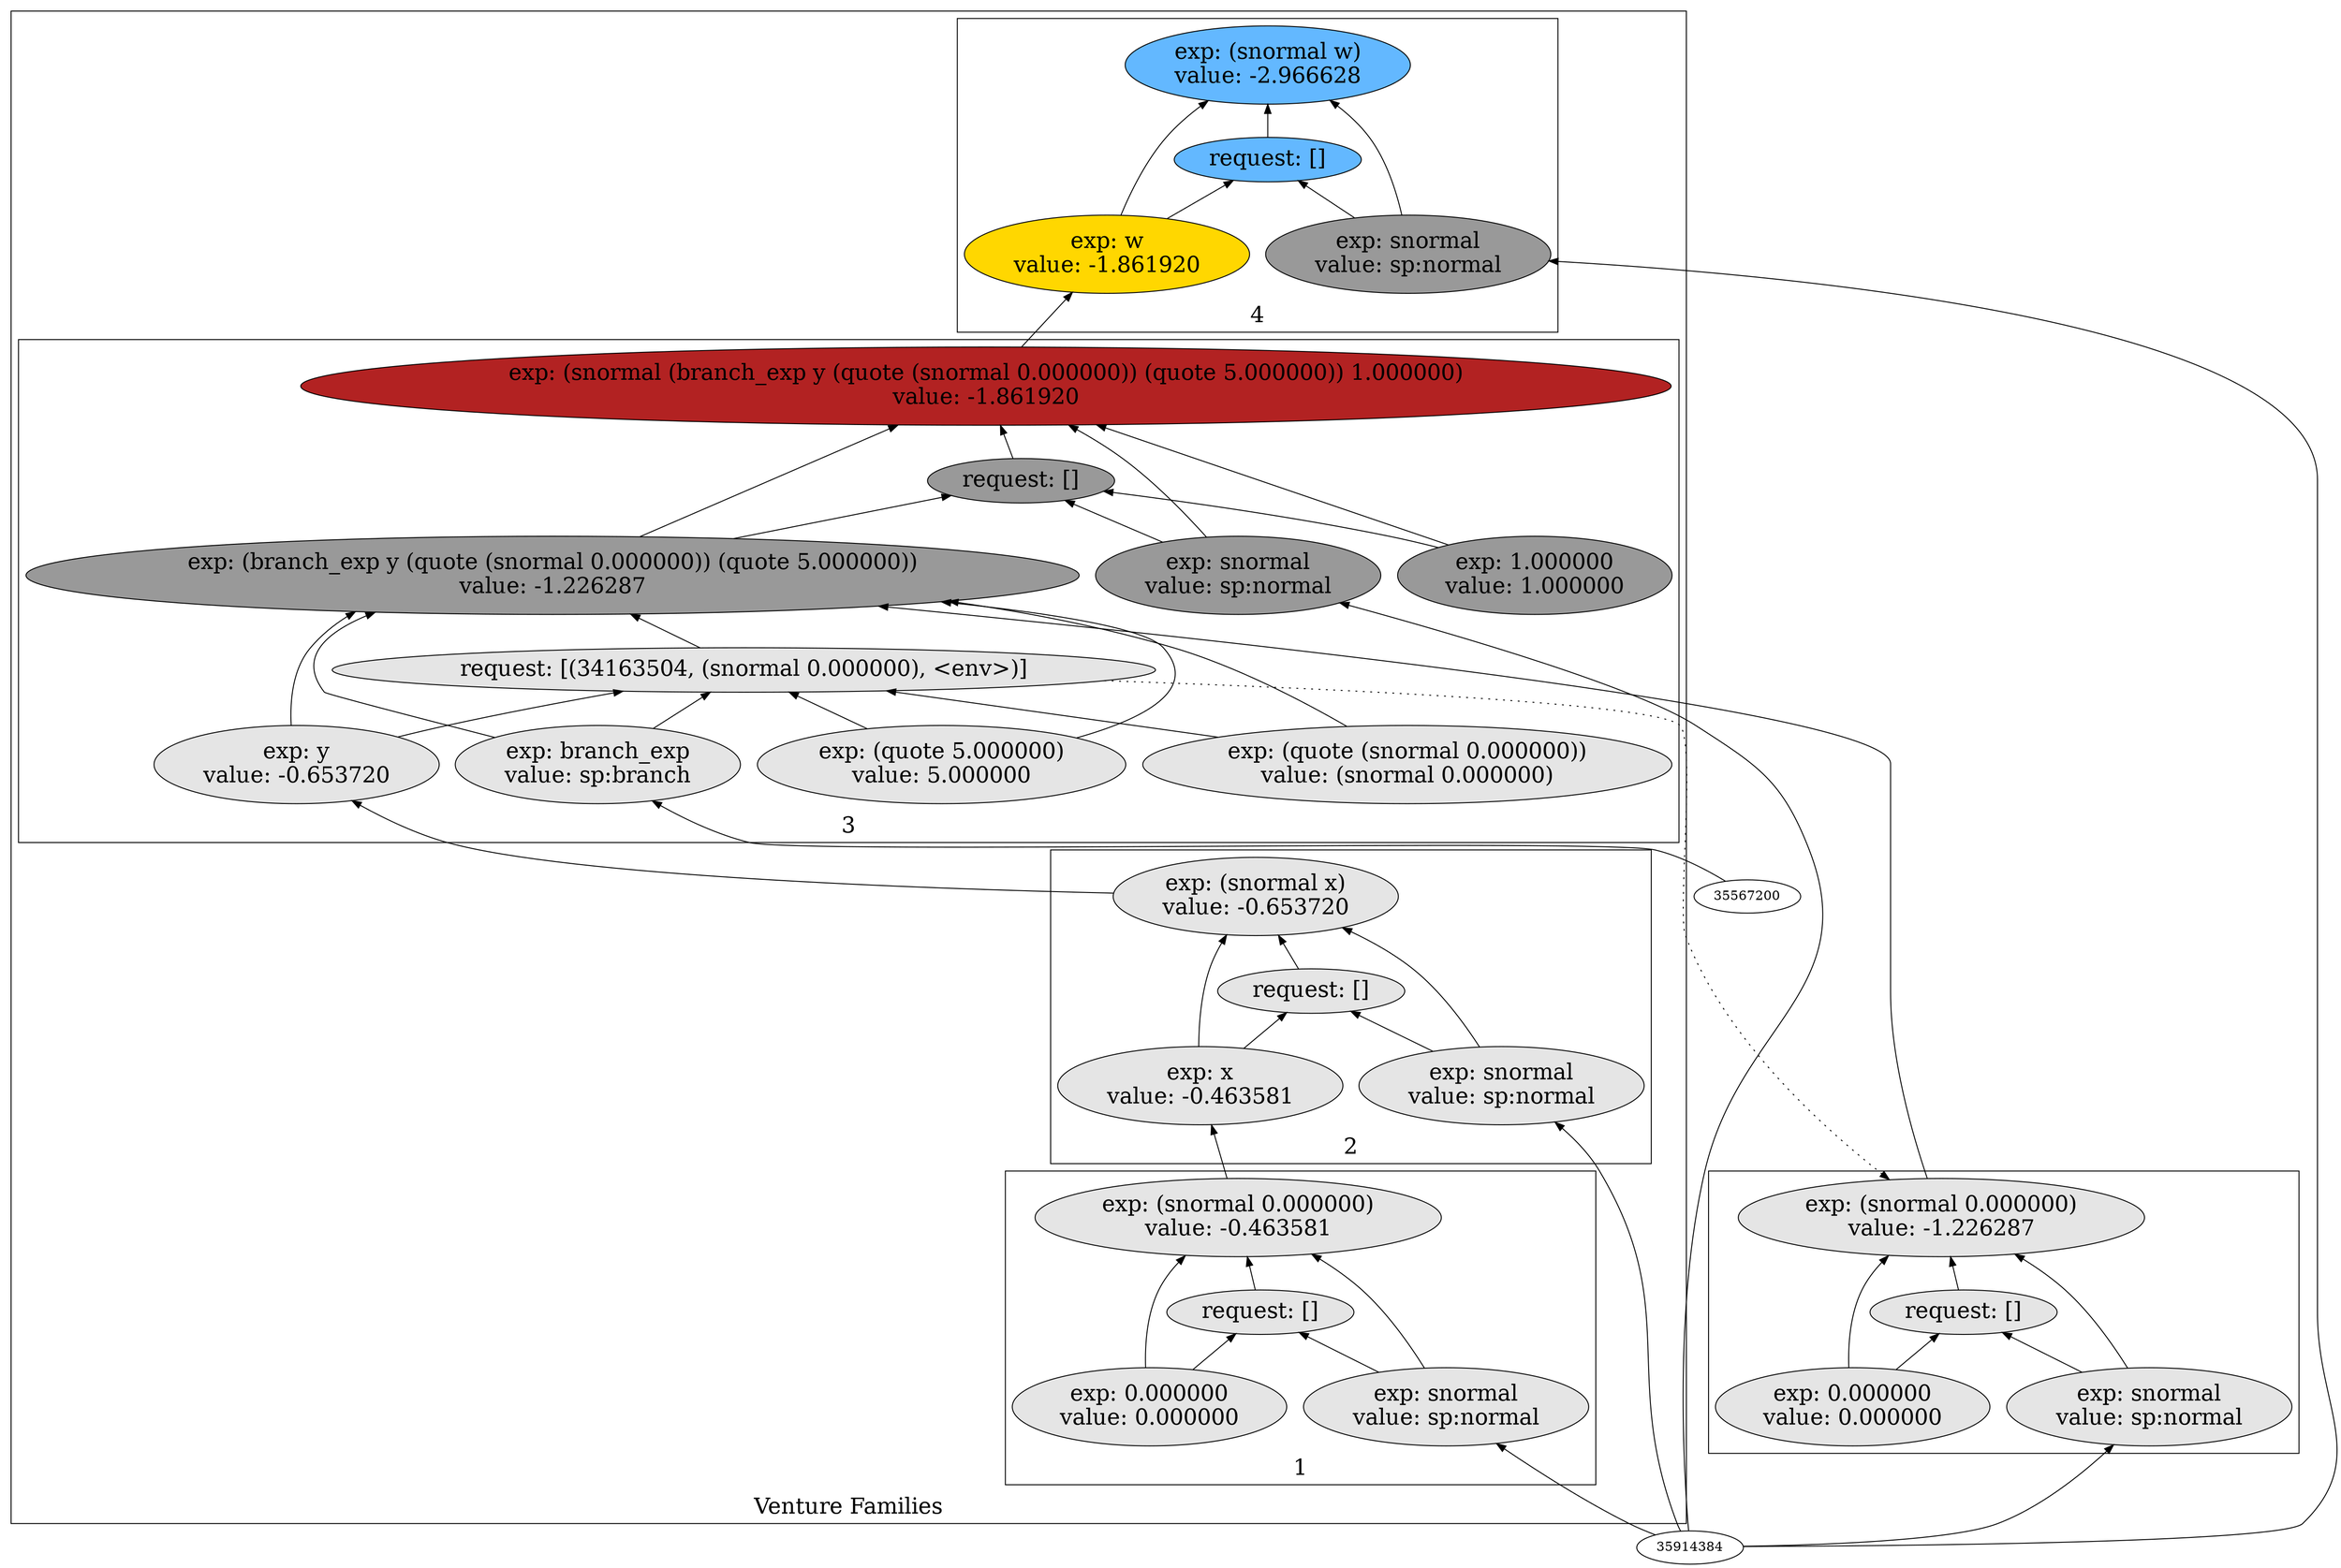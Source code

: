 digraph {
rankdir=BT
fontsize=24
subgraph cluster1 {
label="Venture Families"
subgraph cluster2 {
label="1"
"30372512"["fillcolor"="grey90" "fontsize"="24" "label"="exp: (snormal 0.000000)\nvalue: -0.463581" "shape"="ellipse" "style"="filled" ]
"31225584"["fillcolor"="grey90" "fontsize"="24" "label"="request: []" "shape"="ellipse" "style"="filled" ]
"33378608"["fillcolor"="grey90" "fontsize"="24" "label"="exp: snormal\nvalue: sp:normal" "shape"="ellipse" "style"="filled" ]
"32496912"["fillcolor"="grey90" "fontsize"="24" "label"="exp: 0.000000\nvalue: 0.000000" "shape"="ellipse" "style"="filled" ]
}

subgraph cluster3 {
label="2"
"31015344"["fillcolor"="grey90" "fontsize"="24" "label"="exp: (snormal x)\nvalue: -0.653720" "shape"="ellipse" "style"="filled" ]
"32878672"["fillcolor"="grey90" "fontsize"="24" "label"="request: []" "shape"="ellipse" "style"="filled" ]
"30473984"["fillcolor"="grey90" "fontsize"="24" "label"="exp: snormal\nvalue: sp:normal" "shape"="ellipse" "style"="filled" ]
"30766480"["fillcolor"="grey90" "fontsize"="24" "label"="exp: x\nvalue: -0.463581" "shape"="ellipse" "style"="filled" ]
}

subgraph cluster4 {
label="3"
"34460816"["fillcolor"="firebrick" "fontsize"="24" "label"="exp: (snormal (branch_exp y (quote (snormal 0.000000)) (quote 5.000000)) 1.000000)\nvalue: -1.861920" "shape"="ellipse" "style"="filled" ]
"34491664"["fillcolor"="grey60" "fontsize"="24" "label"="request: []" "shape"="ellipse" "style"="filled" ]
"32454352"["fillcolor"="grey60" "fontsize"="24" "label"="exp: snormal\nvalue: sp:normal" "shape"="ellipse" "style"="filled" ]
"31227776"["fillcolor"="grey60" "fontsize"="24" "label"="exp: (branch_exp y (quote (snormal 0.000000)) (quote 5.000000))\nvalue: -1.226287" "shape"="ellipse" "style"="filled" ]
"34163504"["fillcolor"="grey90" "fontsize"="24" "label"="request: [(34163504, (snormal 0.000000), <env>)]" "shape"="ellipse" "style"="filled" ]
"35758960"["fillcolor"="grey90" "fontsize"="24" "label"="exp: branch_exp\nvalue: sp:branch" "shape"="ellipse" "style"="filled" ]
"32504208"["fillcolor"="grey90" "fontsize"="24" "label"="exp: y\nvalue: -0.653720" "shape"="ellipse" "style"="filled" ]
"32794384"["fillcolor"="grey90" "fontsize"="24" "label"="exp: (quote (snormal 0.000000))\nvalue: (snormal 0.000000)" "shape"="ellipse" "style"="filled" ]
"36008416"["fillcolor"="grey90" "fontsize"="24" "label"="exp: (quote 5.000000)\nvalue: 5.000000" "shape"="ellipse" "style"="filled" ]
"37356800"["fillcolor"="grey60" "fontsize"="24" "label"="exp: 1.000000\nvalue: 1.000000" "shape"="ellipse" "style"="filled" ]
}

subgraph cluster5 {
label="4"
"30753584"["fillcolor"="steelblue1" "fontsize"="24" "label"="exp: (snormal w)\nvalue: -2.966628" "shape"="ellipse" "style"="filled" ]
"37540816"["fillcolor"="steelblue1" "fontsize"="24" "label"="request: []" "shape"="ellipse" "style"="filled" ]
"30738144"["fillcolor"="grey60" "fontsize"="24" "label"="exp: snormal\nvalue: sp:normal" "shape"="ellipse" "style"="filled" ]
"30301216"["fillcolor"="gold" "fontsize"="24" "label"="exp: w\nvalue: -1.861920" "shape"="ellipse" "style"="filled" ]
}

}

subgraph cluster6 {
label=""
"37253632"["fillcolor"="grey90" "fontsize"="24" "label"="exp: (snormal 0.000000)\nvalue: -1.226287" "shape"="ellipse" "style"="filled" ]
"37497584"["fillcolor"="grey90" "fontsize"="24" "label"="request: []" "shape"="ellipse" "style"="filled" ]
"31215360"["fillcolor"="grey90" "fontsize"="24" "label"="exp: snormal\nvalue: sp:normal" "shape"="ellipse" "style"="filled" ]
"38779248"["fillcolor"="grey90" "fontsize"="24" "label"="exp: 0.000000\nvalue: 0.000000" "shape"="ellipse" "style"="filled" ]
}

"33378608" -> "30372512"["arrowhead"="normal" "color"="black" "constraint"="true" "style"="solid" ]
"33378608" -> "31225584"["arrowhead"="normal" "color"="black" "constraint"="true" "style"="solid" ]
"35914384" -> "33378608"["arrowhead"="normal" "color"="black" "constraint"="true" "style"="solid" ]
"32496912" -> "30372512"["arrowhead"="normal" "color"="black" "constraint"="true" "style"="solid" ]
"32496912" -> "31225584"["arrowhead"="normal" "color"="black" "constraint"="true" "style"="solid" ]
"31225584" -> "30372512"["arrowhead"="normal" "color"="black" "constraint"="true" "style"="solid" ]
"30738144" -> "30753584"["arrowhead"="normal" "color"="black" "constraint"="true" "style"="solid" ]
"30738144" -> "37540816"["arrowhead"="normal" "color"="black" "constraint"="true" "style"="solid" ]
"35914384" -> "30738144"["arrowhead"="normal" "color"="black" "constraint"="true" "style"="solid" ]
"30301216" -> "30753584"["arrowhead"="normal" "color"="black" "constraint"="true" "style"="solid" ]
"30301216" -> "37540816"["arrowhead"="normal" "color"="black" "constraint"="true" "style"="solid" ]
"34460816" -> "30301216"["arrowhead"="normal" "color"="black" "constraint"="true" "style"="solid" ]
"37540816" -> "30753584"["arrowhead"="normal" "color"="black" "constraint"="true" "style"="solid" ]
"30473984" -> "31015344"["arrowhead"="normal" "color"="black" "constraint"="true" "style"="solid" ]
"30473984" -> "32878672"["arrowhead"="normal" "color"="black" "constraint"="true" "style"="solid" ]
"35914384" -> "30473984"["arrowhead"="normal" "color"="black" "constraint"="true" "style"="solid" ]
"30766480" -> "31015344"["arrowhead"="normal" "color"="black" "constraint"="true" "style"="solid" ]
"30766480" -> "32878672"["arrowhead"="normal" "color"="black" "constraint"="true" "style"="solid" ]
"30372512" -> "30766480"["arrowhead"="normal" "color"="black" "constraint"="true" "style"="solid" ]
"32878672" -> "31015344"["arrowhead"="normal" "color"="black" "constraint"="true" "style"="solid" ]
"32454352" -> "34460816"["arrowhead"="normal" "color"="black" "constraint"="true" "style"="solid" ]
"32454352" -> "34491664"["arrowhead"="normal" "color"="black" "constraint"="true" "style"="solid" ]
"35914384" -> "32454352"["arrowhead"="normal" "color"="black" "constraint"="true" "style"="solid" ]
"31227776" -> "34460816"["arrowhead"="normal" "color"="black" "constraint"="true" "style"="solid" ]
"31227776" -> "34491664"["arrowhead"="normal" "color"="black" "constraint"="true" "style"="solid" ]
"35758960" -> "31227776"["arrowhead"="normal" "color"="black" "constraint"="true" "style"="solid" ]
"35758960" -> "34163504"["arrowhead"="normal" "color"="black" "constraint"="true" "style"="solid" ]
"35567200" -> "35758960"["arrowhead"="normal" "color"="black" "constraint"="true" "style"="solid" ]
"32504208" -> "31227776"["arrowhead"="normal" "color"="black" "constraint"="true" "style"="solid" ]
"32504208" -> "34163504"["arrowhead"="normal" "color"="black" "constraint"="true" "style"="solid" ]
"31015344" -> "32504208"["arrowhead"="normal" "color"="black" "constraint"="true" "style"="solid" ]
"32794384" -> "31227776"["arrowhead"="normal" "color"="black" "constraint"="true" "style"="solid" ]
"32794384" -> "34163504"["arrowhead"="normal" "color"="black" "constraint"="true" "style"="solid" ]
"36008416" -> "31227776"["arrowhead"="normal" "color"="black" "constraint"="true" "style"="solid" ]
"36008416" -> "34163504"["arrowhead"="normal" "color"="black" "constraint"="true" "style"="solid" ]
"34163504" -> "31227776"["arrowhead"="normal" "color"="black" "constraint"="true" "style"="solid" ]
"37253632" -> "31227776"["arrowhead"="normal" "color"="black" "constraint"="true" "style"="solid" ]
"34163504" -> "37253632"["arrowhead"="normal" "color"="black" "constraint"="false" "style"="dotted" ]
"37356800" -> "34460816"["arrowhead"="normal" "color"="black" "constraint"="true" "style"="solid" ]
"37356800" -> "34491664"["arrowhead"="normal" "color"="black" "constraint"="true" "style"="solid" ]
"34491664" -> "34460816"["arrowhead"="normal" "color"="black" "constraint"="true" "style"="solid" ]
"31215360" -> "37253632"["arrowhead"="normal" "color"="black" "constraint"="true" "style"="solid" ]
"31215360" -> "37497584"["arrowhead"="normal" "color"="black" "constraint"="true" "style"="solid" ]
"35914384" -> "31215360"["arrowhead"="normal" "color"="black" "constraint"="true" "style"="solid" ]
"38779248" -> "37253632"["arrowhead"="normal" "color"="black" "constraint"="true" "style"="solid" ]
"38779248" -> "37497584"["arrowhead"="normal" "color"="black" "constraint"="true" "style"="solid" ]
"37497584" -> "37253632"["arrowhead"="normal" "color"="black" "constraint"="true" "style"="solid" ]

}